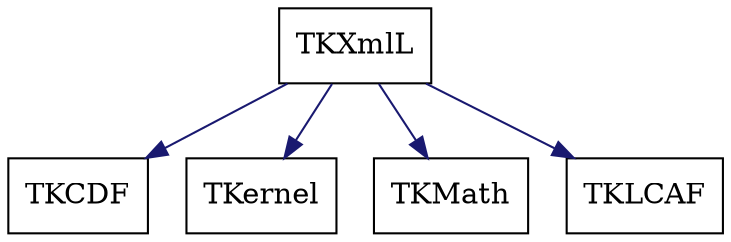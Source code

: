 digraph schema_TKXmlL
{
	TKXmlL [ URL = "toolkit_tkxmll.html", shape = box ]
	TKCDF [ URL = "toolkit_tkcdf.html" , shape = box ]
	TKXmlL -> TKCDF [ color = "midnightblue", style = "solid" ]
	TKernel [ URL = "toolkit_tkernel.html" , shape = box ]
	TKXmlL -> TKernel [ color = "midnightblue", style = "solid" ]
	TKMath [ URL = "toolkit_tkmath.html" , shape = box ]
	TKXmlL -> TKMath [ color = "midnightblue", style = "solid" ]
	TKLCAF [ URL = "toolkit_tklcaf.html" , shape = box ]
	TKXmlL -> TKLCAF [ color = "midnightblue", style = "solid" ]
	aspect = 1
}
